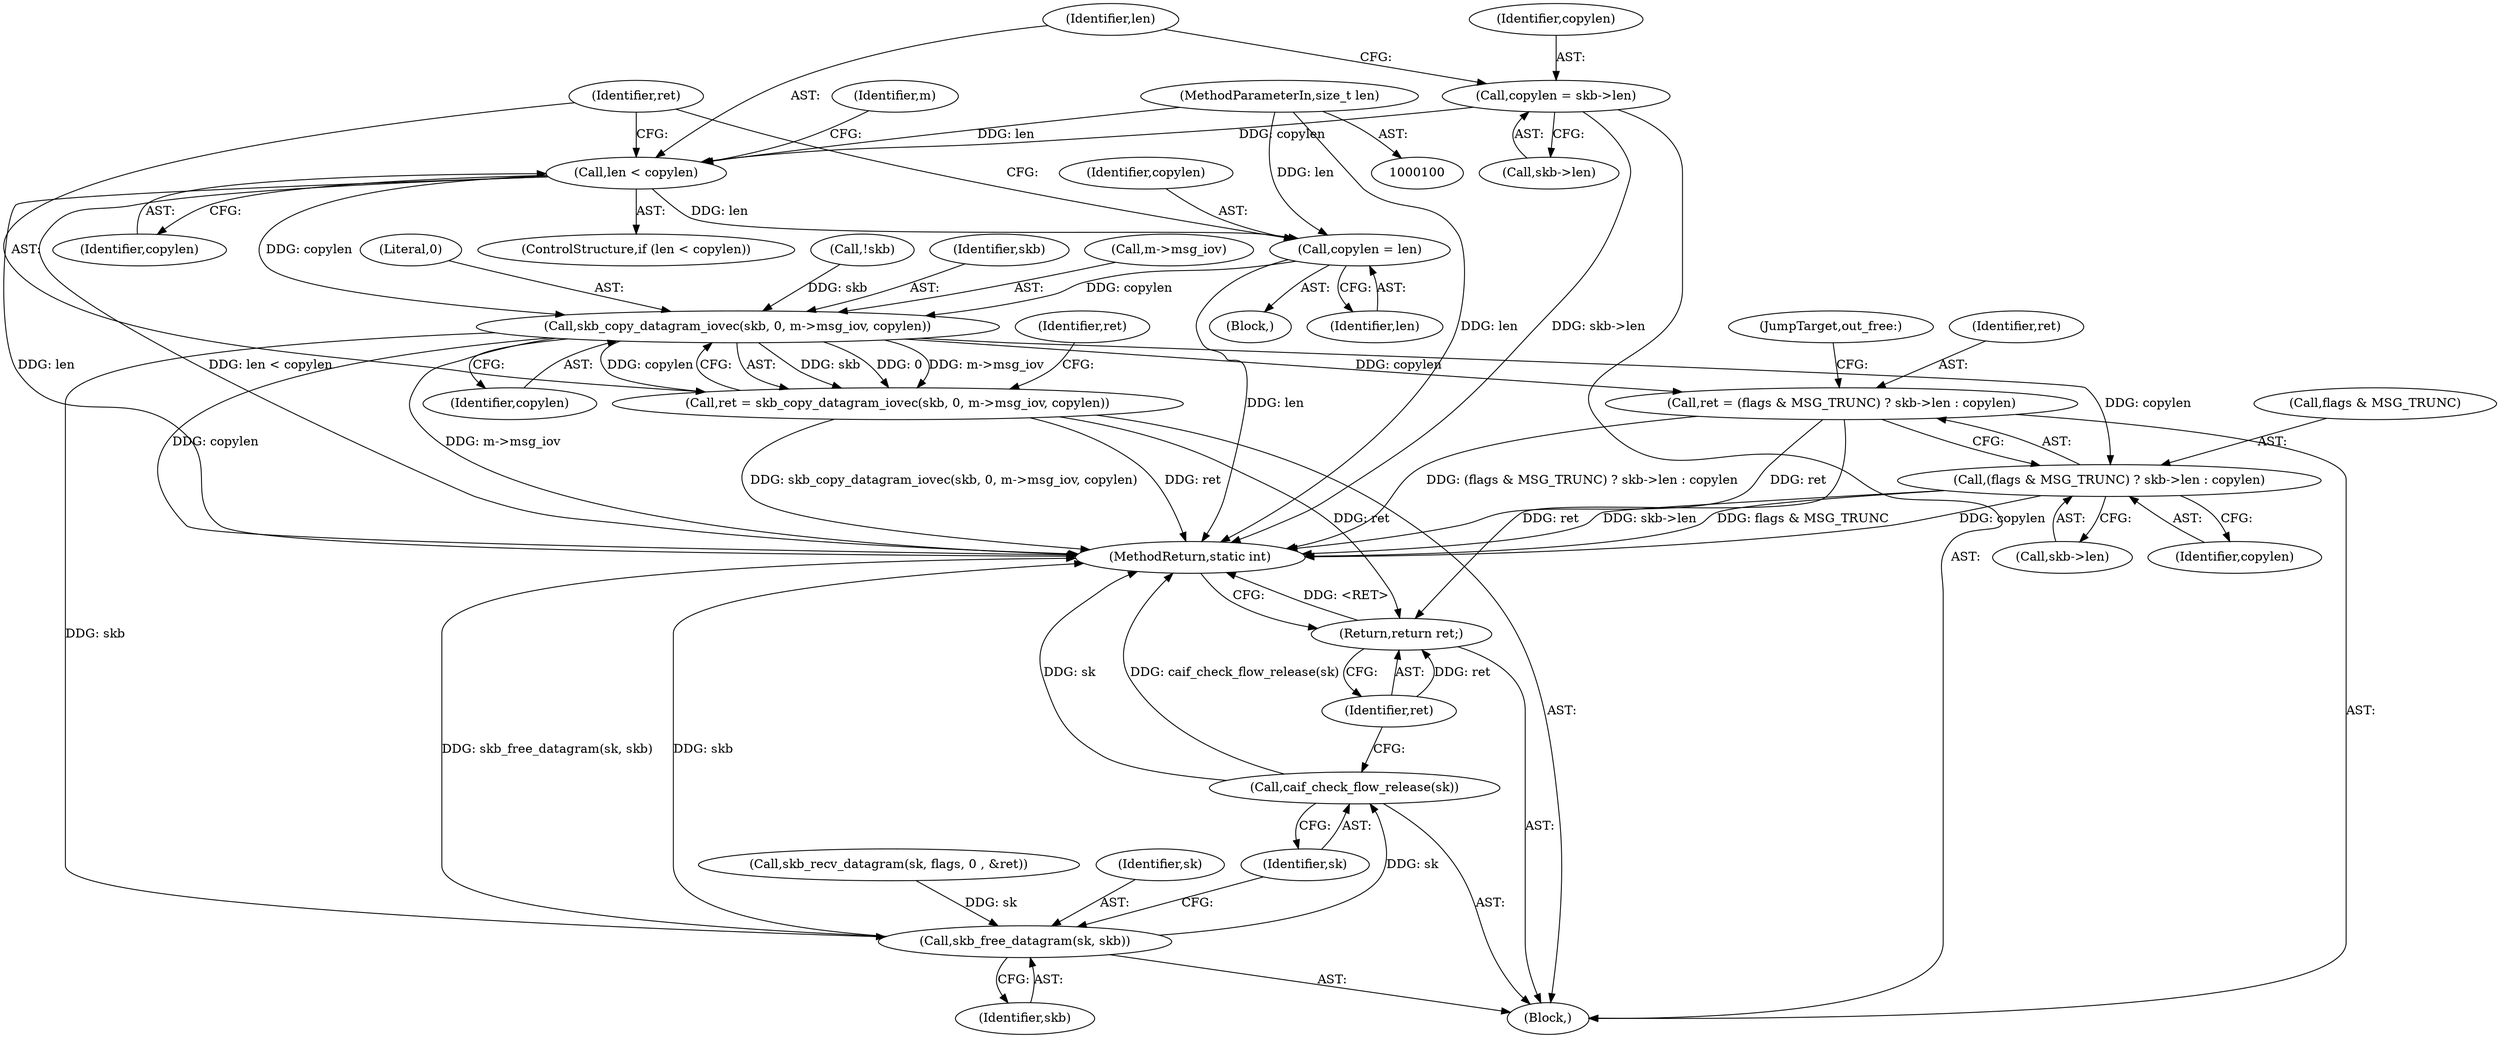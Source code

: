 digraph "0_linux_2d6fbfe733f35c6b355c216644e08e149c61b271@API" {
"1000150" [label="(Call,len < copylen)"];
"1000104" [label="(MethodParameterIn,size_t len)"];
"1000144" [label="(Call,copylen = skb->len)"];
"1000159" [label="(Call,copylen = len)"];
"1000164" [label="(Call,skb_copy_datagram_iovec(skb, 0, m->msg_iov, copylen))"];
"1000162" [label="(Call,ret = skb_copy_datagram_iovec(skb, 0, m->msg_iov, copylen))"];
"1000190" [label="(Return,return ret;)"];
"1000174" [label="(Call,ret = (flags & MSG_TRUNC) ? skb->len : copylen)"];
"1000176" [label="(Call,(flags & MSG_TRUNC) ? skb->len : copylen)"];
"1000185" [label="(Call,skb_free_datagram(sk, skb))"];
"1000188" [label="(Call,caif_check_flow_release(sk))"];
"1000159" [label="(Call,copylen = len)"];
"1000170" [label="(Identifier,copylen)"];
"1000177" [label="(Call,flags & MSG_TRUNC)"];
"1000166" [label="(Literal,0)"];
"1000162" [label="(Call,ret = skb_copy_datagram_iovec(skb, 0, m->msg_iov, copylen))"];
"1000174" [label="(Call,ret = (flags & MSG_TRUNC) ? skb->len : copylen)"];
"1000153" [label="(Block,)"];
"1000163" [label="(Identifier,ret)"];
"1000151" [label="(Identifier,len)"];
"1000106" [label="(Block,)"];
"1000184" [label="(JumpTarget,out_free:)"];
"1000189" [label="(Identifier,sk)"];
"1000172" [label="(Identifier,ret)"];
"1000175" [label="(Identifier,ret)"];
"1000187" [label="(Identifier,skb)"];
"1000160" [label="(Identifier,copylen)"];
"1000164" [label="(Call,skb_copy_datagram_iovec(skb, 0, m->msg_iov, copylen))"];
"1000191" [label="(Identifier,ret)"];
"1000161" [label="(Identifier,len)"];
"1000141" [label="(Call,!skb)"];
"1000190" [label="(Return,return ret;)"];
"1000152" [label="(Identifier,copylen)"];
"1000176" [label="(Call,(flags & MSG_TRUNC) ? skb->len : copylen)"];
"1000149" [label="(ControlStructure,if (len < copylen))"];
"1000145" [label="(Identifier,copylen)"];
"1000156" [label="(Identifier,m)"];
"1000165" [label="(Identifier,skb)"];
"1000134" [label="(Call,skb_recv_datagram(sk, flags, 0 , &ret))"];
"1000188" [label="(Call,caif_check_flow_release(sk))"];
"1000183" [label="(Identifier,copylen)"];
"1000104" [label="(MethodParameterIn,size_t len)"];
"1000144" [label="(Call,copylen = skb->len)"];
"1000180" [label="(Call,skb->len)"];
"1000150" [label="(Call,len < copylen)"];
"1000146" [label="(Call,skb->len)"];
"1000167" [label="(Call,m->msg_iov)"];
"1000195" [label="(MethodReturn,static int)"];
"1000185" [label="(Call,skb_free_datagram(sk, skb))"];
"1000186" [label="(Identifier,sk)"];
"1000150" -> "1000149"  [label="AST: "];
"1000150" -> "1000152"  [label="CFG: "];
"1000151" -> "1000150"  [label="AST: "];
"1000152" -> "1000150"  [label="AST: "];
"1000156" -> "1000150"  [label="CFG: "];
"1000163" -> "1000150"  [label="CFG: "];
"1000150" -> "1000195"  [label="DDG: len"];
"1000150" -> "1000195"  [label="DDG: len < copylen"];
"1000104" -> "1000150"  [label="DDG: len"];
"1000144" -> "1000150"  [label="DDG: copylen"];
"1000150" -> "1000159"  [label="DDG: len"];
"1000150" -> "1000164"  [label="DDG: copylen"];
"1000104" -> "1000100"  [label="AST: "];
"1000104" -> "1000195"  [label="DDG: len"];
"1000104" -> "1000159"  [label="DDG: len"];
"1000144" -> "1000106"  [label="AST: "];
"1000144" -> "1000146"  [label="CFG: "];
"1000145" -> "1000144"  [label="AST: "];
"1000146" -> "1000144"  [label="AST: "];
"1000151" -> "1000144"  [label="CFG: "];
"1000144" -> "1000195"  [label="DDG: skb->len"];
"1000159" -> "1000153"  [label="AST: "];
"1000159" -> "1000161"  [label="CFG: "];
"1000160" -> "1000159"  [label="AST: "];
"1000161" -> "1000159"  [label="AST: "];
"1000163" -> "1000159"  [label="CFG: "];
"1000159" -> "1000195"  [label="DDG: len"];
"1000159" -> "1000164"  [label="DDG: copylen"];
"1000164" -> "1000162"  [label="AST: "];
"1000164" -> "1000170"  [label="CFG: "];
"1000165" -> "1000164"  [label="AST: "];
"1000166" -> "1000164"  [label="AST: "];
"1000167" -> "1000164"  [label="AST: "];
"1000170" -> "1000164"  [label="AST: "];
"1000162" -> "1000164"  [label="CFG: "];
"1000164" -> "1000195"  [label="DDG: m->msg_iov"];
"1000164" -> "1000195"  [label="DDG: copylen"];
"1000164" -> "1000162"  [label="DDG: skb"];
"1000164" -> "1000162"  [label="DDG: 0"];
"1000164" -> "1000162"  [label="DDG: m->msg_iov"];
"1000164" -> "1000162"  [label="DDG: copylen"];
"1000141" -> "1000164"  [label="DDG: skb"];
"1000164" -> "1000174"  [label="DDG: copylen"];
"1000164" -> "1000176"  [label="DDG: copylen"];
"1000164" -> "1000185"  [label="DDG: skb"];
"1000162" -> "1000106"  [label="AST: "];
"1000163" -> "1000162"  [label="AST: "];
"1000172" -> "1000162"  [label="CFG: "];
"1000162" -> "1000195"  [label="DDG: skb_copy_datagram_iovec(skb, 0, m->msg_iov, copylen)"];
"1000162" -> "1000195"  [label="DDG: ret"];
"1000162" -> "1000190"  [label="DDG: ret"];
"1000190" -> "1000106"  [label="AST: "];
"1000190" -> "1000191"  [label="CFG: "];
"1000191" -> "1000190"  [label="AST: "];
"1000195" -> "1000190"  [label="CFG: "];
"1000190" -> "1000195"  [label="DDG: <RET>"];
"1000191" -> "1000190"  [label="DDG: ret"];
"1000174" -> "1000190"  [label="DDG: ret"];
"1000174" -> "1000106"  [label="AST: "];
"1000174" -> "1000176"  [label="CFG: "];
"1000175" -> "1000174"  [label="AST: "];
"1000176" -> "1000174"  [label="AST: "];
"1000184" -> "1000174"  [label="CFG: "];
"1000174" -> "1000195"  [label="DDG: (flags & MSG_TRUNC) ? skb->len : copylen"];
"1000174" -> "1000195"  [label="DDG: ret"];
"1000176" -> "1000180"  [label="CFG: "];
"1000176" -> "1000183"  [label="CFG: "];
"1000177" -> "1000176"  [label="AST: "];
"1000180" -> "1000176"  [label="AST: "];
"1000183" -> "1000176"  [label="AST: "];
"1000176" -> "1000195"  [label="DDG: skb->len"];
"1000176" -> "1000195"  [label="DDG: flags & MSG_TRUNC"];
"1000176" -> "1000195"  [label="DDG: copylen"];
"1000185" -> "1000106"  [label="AST: "];
"1000185" -> "1000187"  [label="CFG: "];
"1000186" -> "1000185"  [label="AST: "];
"1000187" -> "1000185"  [label="AST: "];
"1000189" -> "1000185"  [label="CFG: "];
"1000185" -> "1000195"  [label="DDG: skb_free_datagram(sk, skb)"];
"1000185" -> "1000195"  [label="DDG: skb"];
"1000134" -> "1000185"  [label="DDG: sk"];
"1000185" -> "1000188"  [label="DDG: sk"];
"1000188" -> "1000106"  [label="AST: "];
"1000188" -> "1000189"  [label="CFG: "];
"1000189" -> "1000188"  [label="AST: "];
"1000191" -> "1000188"  [label="CFG: "];
"1000188" -> "1000195"  [label="DDG: sk"];
"1000188" -> "1000195"  [label="DDG: caif_check_flow_release(sk)"];
}
